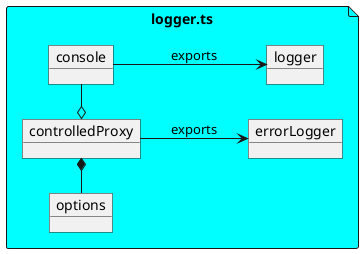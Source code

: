 @startuml logger

allowmixing

left to right direction

file "logger.ts" as loggerTs #Cyan {
    object console
    object controlledProxy
    object logger
    object errorLogger
    object options

    console --> logger: exports
    controlledProxy o- console 
    controlledProxy --> errorLogger: exports
    options -* controlledProxy
}

@enduml
